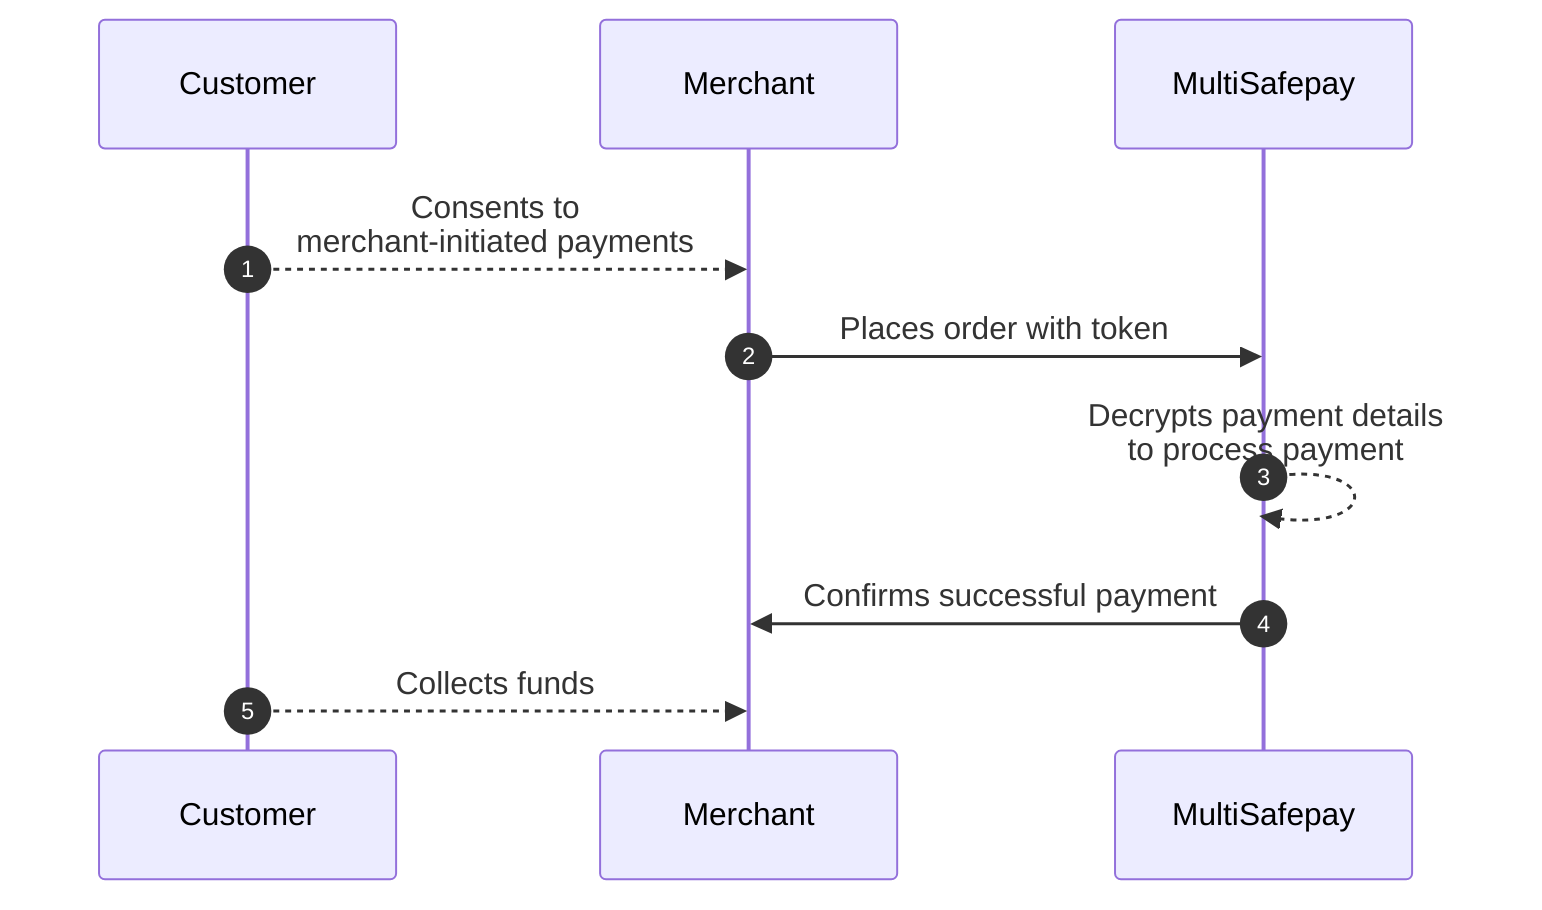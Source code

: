 sequenceDiagram
    autonumber
    participant C as Customer
    participant Me as Merchant
    participant Mu as MultiSafepay

    C-->>Me: Consents to <br> merchant-initiated payments
    Me->>Mu: Places order with token
    Mu-->>Mu: Decrypts payment details <br> to process payment
    Mu->>Me: Confirms successful payment
    C-->>Me: Collects funds